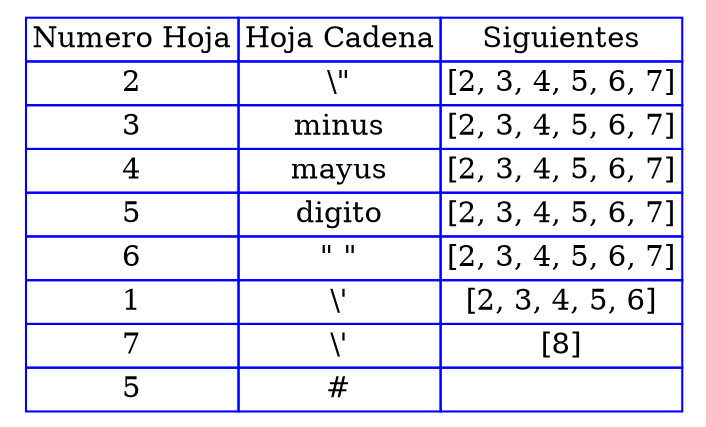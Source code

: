 digraph {

  tbl [

    shape=plaintext
    label=<
      <table border='0' cellborder='1' color='blue' cellspacing='0'>
        <tr><td>Numero Hoja</td><td>Hoja Cadena</td><td>Siguientes</td></tr><tr><td>2</td><td>\"</td><td>[2, 3, 4, 5, 6, 7]</td></tr><tr><td>3</td><td>minus</td><td>[2, 3, 4, 5, 6, 7]</td></tr><tr><td>4</td><td>mayus</td><td>[2, 3, 4, 5, 6, 7]</td></tr><tr><td>5</td><td>digito</td><td>[2, 3, 4, 5, 6, 7]</td></tr><tr><td>6</td><td>" "</td><td>[2, 3, 4, 5, 6, 7]</td></tr><tr><td>1</td><td>\'</td><td>[2, 3, 4, 5, 6]</td></tr><tr><td>7</td><td>\'</td><td>[8]</td></tr><tr><td>5</td><td>#</td><td></td></tr>

      </table>

    >];

}
